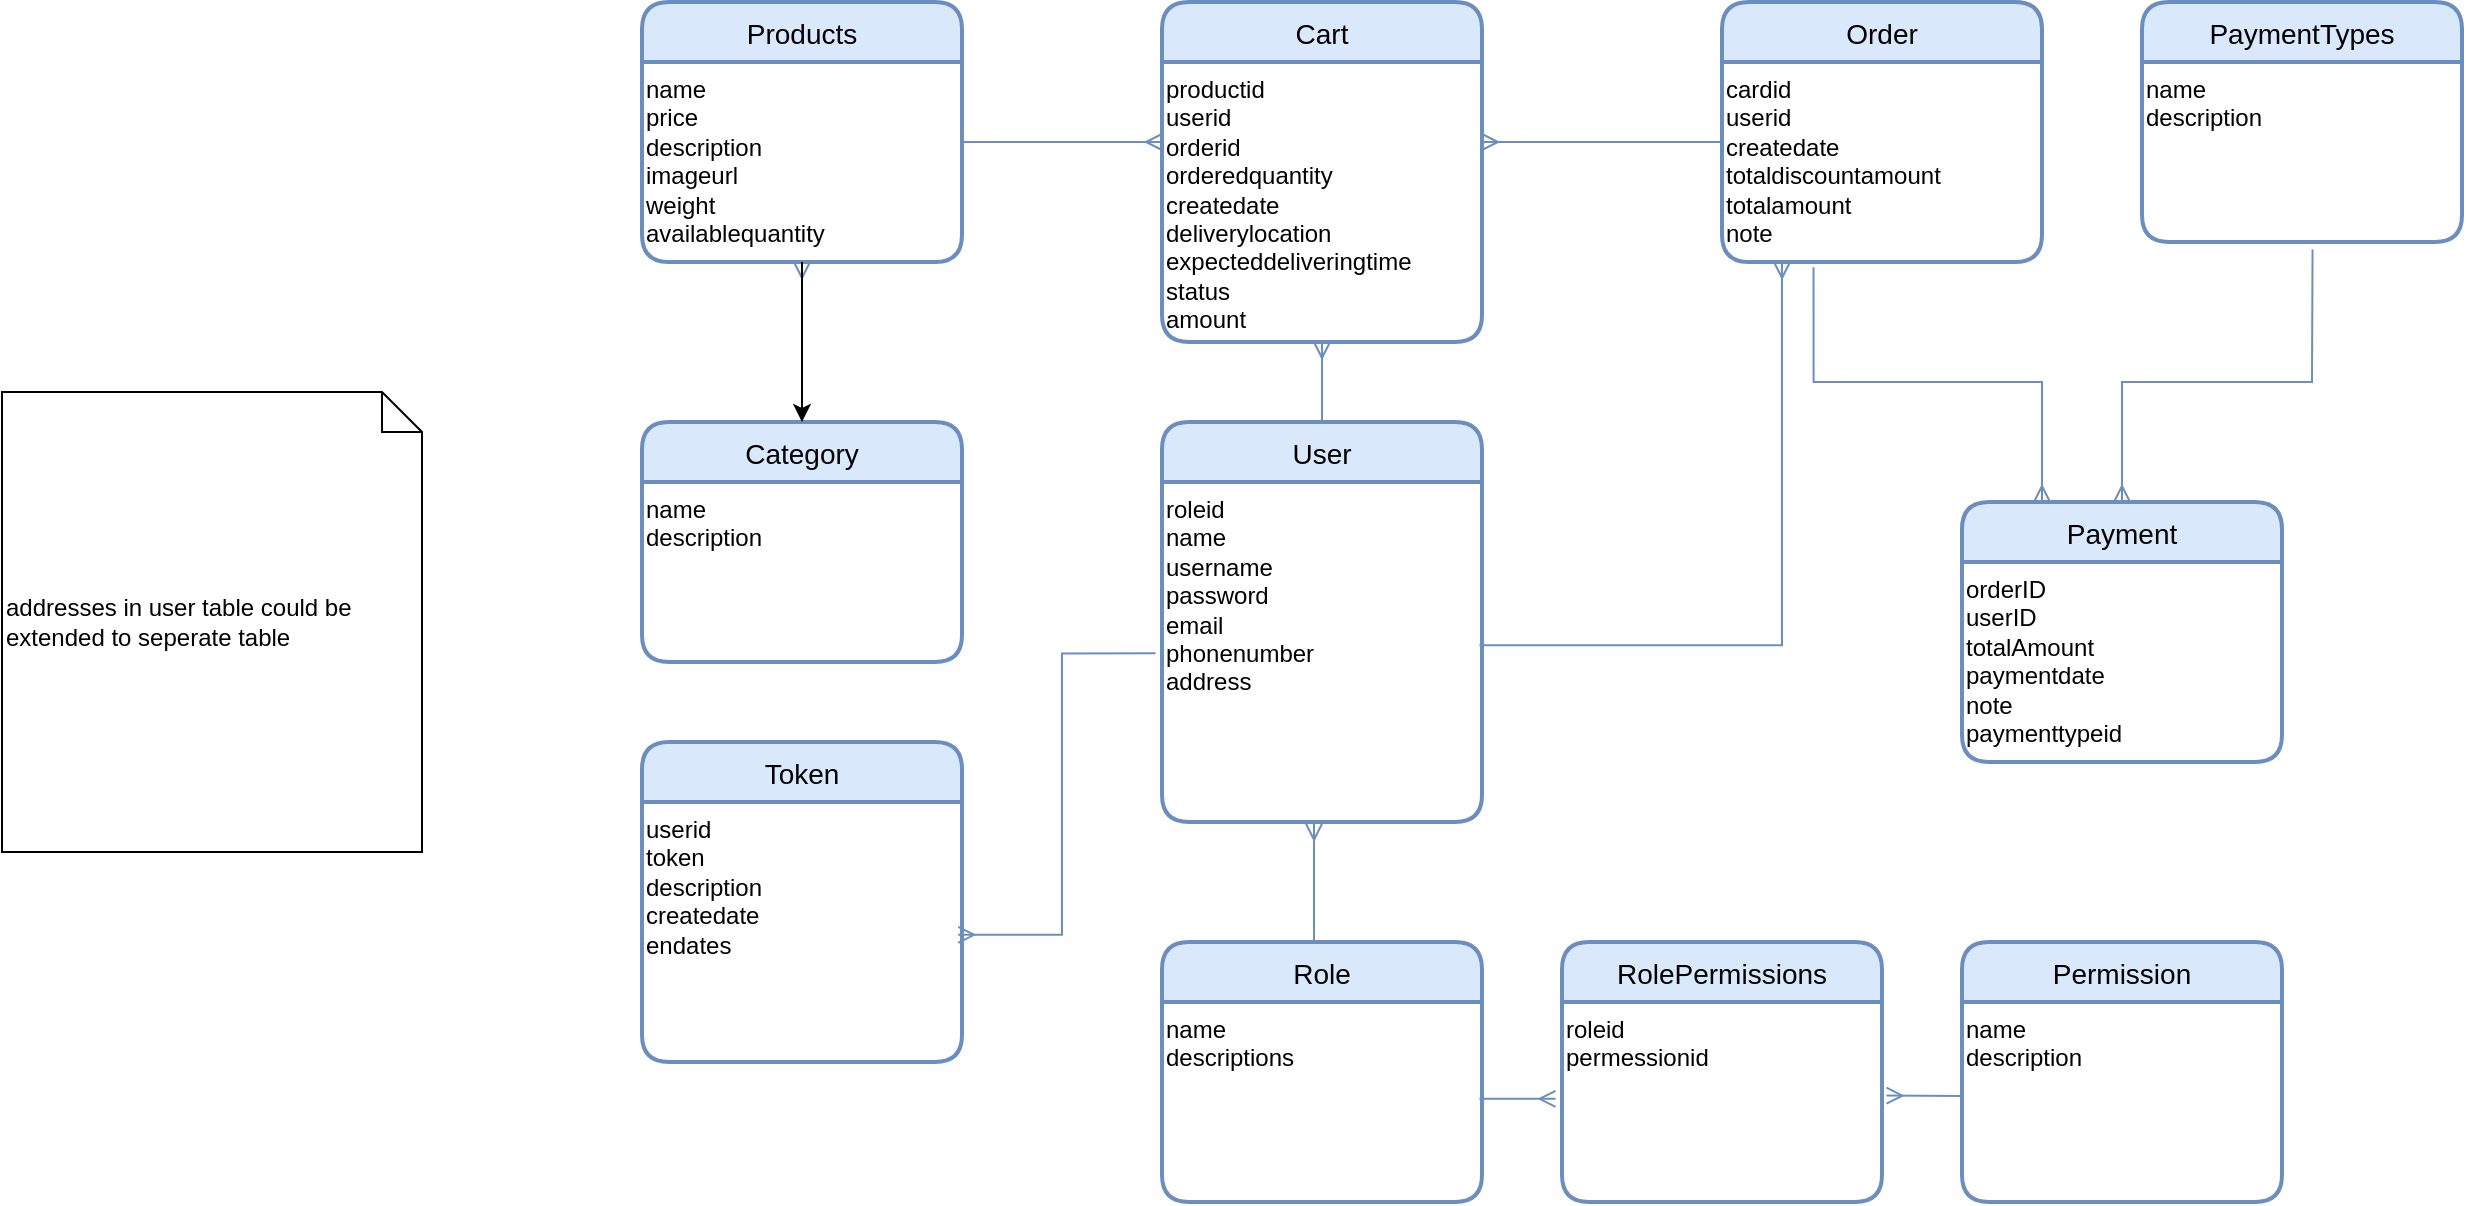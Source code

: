 <mxfile version="21.7.5" type="device">
  <diagram name="Page-1" id="efa7a0a1-bf9b-a30e-e6df-94a7791c09e9">
    <mxGraphModel dx="2847" dy="612" grid="1" gridSize="10" guides="1" tooltips="1" connect="1" arrows="1" fold="1" page="1" pageScale="1" pageWidth="826" pageHeight="1169" background="none" math="0" shadow="0">
      <root>
        <mxCell id="0" />
        <mxCell id="1" parent="0" />
        <mxCell id="02wVrcLedgZYj7KOv3-K-115" value="Products" style="swimlane;childLayout=stackLayout;horizontal=1;startSize=30;horizontalStack=0;rounded=1;fontSize=14;fontStyle=0;strokeWidth=2;resizeParent=0;resizeLast=1;shadow=0;dashed=0;align=center;fillColor=#dae8fc;strokeColor=#6c8ebf;verticalAlign=middle;" parent="1" vertex="1">
          <mxGeometry x="-520" y="360" width="160" height="130" as="geometry" />
        </mxCell>
        <mxCell id="02wVrcLedgZYj7KOv3-K-116" value="name&lt;br&gt;price&lt;br&gt;description&lt;br&gt;imageurl&lt;br&gt;weight&lt;br&gt;availablequantity" style="text;html=1;align=left;verticalAlign=top;resizable=0;points=[];autosize=1;strokeColor=none;fillColor=none;" parent="02wVrcLedgZYj7KOv3-K-115" vertex="1">
          <mxGeometry y="30" width="160" height="100" as="geometry" />
        </mxCell>
        <mxCell id="02wVrcLedgZYj7KOv3-K-117" value="Order" style="swimlane;childLayout=stackLayout;horizontal=1;startSize=30;horizontalStack=0;rounded=1;fontSize=14;fontStyle=0;strokeWidth=2;resizeParent=0;resizeLast=1;shadow=0;dashed=0;align=center;fillColor=#dae8fc;strokeColor=#6c8ebf;" parent="1" vertex="1">
          <mxGeometry x="20" y="360" width="160" height="130" as="geometry" />
        </mxCell>
        <mxCell id="02wVrcLedgZYj7KOv3-K-118" value="cardid&lt;br&gt;userid&lt;br&gt;createdate&lt;br&gt;totaldiscountamount&lt;br&gt;totalamount&lt;br&gt;note" style="text;html=1;align=left;verticalAlign=top;resizable=0;points=[];autosize=1;strokeColor=none;fillColor=none;" parent="02wVrcLedgZYj7KOv3-K-117" vertex="1">
          <mxGeometry y="30" width="160" height="100" as="geometry" />
        </mxCell>
        <mxCell id="02wVrcLedgZYj7KOv3-K-119" value="User" style="swimlane;childLayout=stackLayout;horizontal=1;startSize=30;horizontalStack=0;rounded=1;fontSize=14;fontStyle=0;strokeWidth=2;resizeParent=0;resizeLast=1;shadow=0;dashed=0;align=center;fillColor=#dae8fc;strokeColor=#6c8ebf;" parent="1" vertex="1">
          <mxGeometry x="-260" y="570" width="160" height="200" as="geometry" />
        </mxCell>
        <mxCell id="02wVrcLedgZYj7KOv3-K-120" value="roleid&lt;br&gt;name&lt;br&gt;username&lt;br&gt;password&lt;br&gt;email&lt;br&gt;phonenumber&lt;br&gt;address" style="text;html=1;align=left;verticalAlign=top;resizable=0;points=[];autosize=1;strokeColor=none;fillColor=none;" parent="02wVrcLedgZYj7KOv3-K-119" vertex="1">
          <mxGeometry y="30" width="160" height="170" as="geometry" />
        </mxCell>
        <mxCell id="02wVrcLedgZYj7KOv3-K-121" value="Category" style="swimlane;childLayout=stackLayout;horizontal=1;startSize=30;horizontalStack=0;rounded=1;fontSize=14;fontStyle=0;strokeWidth=2;resizeParent=0;resizeLast=1;shadow=0;dashed=0;align=center;fillColor=#dae8fc;strokeColor=#6c8ebf;" parent="1" vertex="1">
          <mxGeometry x="-520" y="570" width="160" height="120" as="geometry" />
        </mxCell>
        <mxCell id="02wVrcLedgZYj7KOv3-K-122" value="name&lt;br&gt;description&amp;nbsp;" style="text;html=1;align=left;verticalAlign=top;resizable=0;points=[];autosize=1;strokeColor=none;fillColor=none;" parent="02wVrcLedgZYj7KOv3-K-121" vertex="1">
          <mxGeometry y="30" width="160" height="90" as="geometry" />
        </mxCell>
        <mxCell id="02wVrcLedgZYj7KOv3-K-125" value="" style="fontSize=12;html=1;endArrow=ERmany;rounded=0;exitX=0.5;exitY=0;exitDx=0;exitDy=0;fillColor=#dae8fc;strokeColor=#6c8ebf;" parent="1" source="02wVrcLedgZYj7KOv3-K-121" edge="1">
          <mxGeometry width="100" height="100" relative="1" as="geometry">
            <mxPoint x="-150" y="490" as="sourcePoint" />
            <mxPoint x="-440" y="490" as="targetPoint" />
          </mxGeometry>
        </mxCell>
        <mxCell id="02wVrcLedgZYj7KOv3-K-126" value="" style="fontSize=12;html=1;endArrow=ERmany;rounded=0;fillColor=#dae8fc;strokeColor=#6c8ebf;" parent="1" edge="1">
          <mxGeometry width="100" height="100" relative="1" as="geometry">
            <mxPoint x="-360" y="430" as="sourcePoint" />
            <mxPoint x="-260" y="430" as="targetPoint" />
            <Array as="points">
              <mxPoint x="-310" y="430" />
            </Array>
          </mxGeometry>
        </mxCell>
        <mxCell id="02wVrcLedgZYj7KOv3-K-127" value="Cart" style="swimlane;childLayout=stackLayout;horizontal=1;startSize=30;horizontalStack=0;rounded=1;fontSize=14;fontStyle=0;strokeWidth=2;resizeParent=0;resizeLast=1;shadow=0;dashed=0;align=center;fillColor=#dae8fc;strokeColor=#6c8ebf;" parent="1" vertex="1">
          <mxGeometry x="-260" y="360" width="160" height="170" as="geometry">
            <mxRectangle x="260" y="250" width="60" height="30" as="alternateBounds" />
          </mxGeometry>
        </mxCell>
        <mxCell id="02wVrcLedgZYj7KOv3-K-128" value="productid&lt;br&gt;userid&lt;br&gt;orderid&lt;br&gt;orderedquantity&lt;br&gt;createdate&lt;br&gt;deliverylocation&lt;br&gt;expecteddeliveringtime&lt;br&gt;status&lt;br&gt;amount" style="text;html=1;align=left;verticalAlign=top;resizable=0;points=[];autosize=1;strokeColor=none;fillColor=none;" parent="02wVrcLedgZYj7KOv3-K-127" vertex="1">
          <mxGeometry y="30" width="160" height="140" as="geometry" />
        </mxCell>
        <mxCell id="02wVrcLedgZYj7KOv3-K-129" value="" style="fontSize=12;html=1;endArrow=ERmany;rounded=0;entryX=0.5;entryY=1;entryDx=0;entryDy=0;fillColor=#dae8fc;strokeColor=#6c8ebf;" parent="1" target="02wVrcLedgZYj7KOv3-K-127" edge="1">
          <mxGeometry width="100" height="100" relative="1" as="geometry">
            <mxPoint x="-180" y="570" as="sourcePoint" />
            <mxPoint x="-250" y="440" as="targetPoint" />
          </mxGeometry>
        </mxCell>
        <mxCell id="02wVrcLedgZYj7KOv3-K-130" value="" style="fontSize=12;html=1;endArrow=ERmany;rounded=0;fillColor=#dae8fc;strokeColor=#6c8ebf;" parent="1" edge="1">
          <mxGeometry width="100" height="100" relative="1" as="geometry">
            <mxPoint x="20" y="430" as="sourcePoint" />
            <mxPoint x="-100" y="430" as="targetPoint" />
          </mxGeometry>
        </mxCell>
        <mxCell id="02wVrcLedgZYj7KOv3-K-135" value="Role" style="swimlane;childLayout=stackLayout;horizontal=1;startSize=30;horizontalStack=0;rounded=1;fontSize=14;fontStyle=0;strokeWidth=2;resizeParent=0;resizeLast=1;shadow=0;dashed=0;align=center;fillColor=#dae8fc;strokeColor=#6c8ebf;" parent="1" vertex="1">
          <mxGeometry x="-260" y="830" width="160" height="130" as="geometry" />
        </mxCell>
        <mxCell id="02wVrcLedgZYj7KOv3-K-136" value="name&lt;br&gt;descriptions" style="text;html=1;align=left;verticalAlign=top;resizable=0;points=[];autosize=1;strokeColor=none;fillColor=none;" parent="02wVrcLedgZYj7KOv3-K-135" vertex="1">
          <mxGeometry y="30" width="160" height="100" as="geometry" />
        </mxCell>
        <mxCell id="02wVrcLedgZYj7KOv3-K-137" value="" style="fontSize=12;html=1;endArrow=ERmany;rounded=0;entryX=0.475;entryY=1.005;entryDx=0;entryDy=0;fillColor=#dae8fc;strokeColor=#6c8ebf;entryPerimeter=0;exitX=0.475;exitY=0;exitDx=0;exitDy=0;exitPerimeter=0;" parent="1" source="02wVrcLedgZYj7KOv3-K-135" target="02wVrcLedgZYj7KOv3-K-120" edge="1">
          <mxGeometry width="100" height="100" relative="1" as="geometry">
            <mxPoint x="-60" y="790" as="sourcePoint" />
            <mxPoint x="-180" y="830" as="targetPoint" />
          </mxGeometry>
        </mxCell>
        <mxCell id="02wVrcLedgZYj7KOv3-K-139" value="" style="fontSize=12;html=1;endArrow=ERmany;rounded=0;fillColor=#dae8fc;strokeColor=#6c8ebf;exitX=0.992;exitY=0.48;exitDx=0;exitDy=0;exitPerimeter=0;edgeStyle=orthogonalEdgeStyle;" parent="1" source="02wVrcLedgZYj7KOv3-K-120" edge="1">
          <mxGeometry width="100" height="100" relative="1" as="geometry">
            <mxPoint x="-170" y="580" as="sourcePoint" />
            <mxPoint x="50" y="490" as="targetPoint" />
            <Array as="points">
              <mxPoint x="50" y="682" />
              <mxPoint x="50" y="490" />
            </Array>
          </mxGeometry>
        </mxCell>
        <mxCell id="3_io0ztxsjuirZ4Rz9am-1" value="Permission" style="swimlane;childLayout=stackLayout;horizontal=1;startSize=30;horizontalStack=0;rounded=1;fontSize=14;fontStyle=0;strokeWidth=2;resizeParent=0;resizeLast=1;shadow=0;dashed=0;align=center;fillColor=#dae8fc;strokeColor=#6c8ebf;" parent="1" vertex="1">
          <mxGeometry x="140" y="830" width="160" height="130" as="geometry" />
        </mxCell>
        <mxCell id="3_io0ztxsjuirZ4Rz9am-2" value="name&lt;br&gt;description" style="text;html=1;align=left;verticalAlign=top;resizable=0;points=[];autosize=1;strokeColor=none;fillColor=none;" parent="3_io0ztxsjuirZ4Rz9am-1" vertex="1">
          <mxGeometry y="30" width="160" height="100" as="geometry" />
        </mxCell>
        <mxCell id="3_io0ztxsjuirZ4Rz9am-6" value="Token" style="swimlane;childLayout=stackLayout;horizontal=1;startSize=30;horizontalStack=0;rounded=1;fontSize=14;fontStyle=0;strokeWidth=2;resizeParent=0;resizeLast=1;shadow=0;dashed=0;align=center;fillColor=#dae8fc;strokeColor=#6c8ebf;" parent="1" vertex="1">
          <mxGeometry x="-520" y="730" width="160" height="160" as="geometry" />
        </mxCell>
        <mxCell id="3_io0ztxsjuirZ4Rz9am-7" value="userid&lt;br&gt;token&lt;br&gt;description&lt;br&gt;createdate&lt;br&gt;endates" style="text;html=1;align=left;verticalAlign=top;resizable=0;points=[];autosize=1;strokeColor=none;fillColor=none;" parent="3_io0ztxsjuirZ4Rz9am-6" vertex="1">
          <mxGeometry y="30" width="160" height="130" as="geometry" />
        </mxCell>
        <mxCell id="xhY5P46MdhacFReFAJq9-1" value="" style="edgeStyle=orthogonalEdgeStyle;rounded=0;orthogonalLoop=1;jettySize=auto;html=1;" edge="1" parent="1" source="02wVrcLedgZYj7KOv3-K-116" target="02wVrcLedgZYj7KOv3-K-121">
          <mxGeometry relative="1" as="geometry" />
        </mxCell>
        <mxCell id="xhY5P46MdhacFReFAJq9-2" value="PaymentTypes" style="swimlane;childLayout=stackLayout;horizontal=1;startSize=30;horizontalStack=0;rounded=1;fontSize=14;fontStyle=0;strokeWidth=2;resizeParent=0;resizeLast=1;shadow=0;dashed=0;align=center;fillColor=#dae8fc;strokeColor=#6c8ebf;" vertex="1" parent="1">
          <mxGeometry x="230" y="360" width="160" height="120" as="geometry" />
        </mxCell>
        <mxCell id="xhY5P46MdhacFReFAJq9-3" value="name&lt;br&gt;description" style="text;html=1;align=left;verticalAlign=top;resizable=0;points=[];autosize=1;strokeColor=none;fillColor=none;" vertex="1" parent="xhY5P46MdhacFReFAJq9-2">
          <mxGeometry y="30" width="160" height="90" as="geometry" />
        </mxCell>
        <mxCell id="xhY5P46MdhacFReFAJq9-4" value="" style="fontSize=12;html=1;endArrow=ERmany;rounded=0;fillColor=#dae8fc;strokeColor=#6c8ebf;exitX=0.533;exitY=1.041;exitDx=0;exitDy=0;exitPerimeter=0;" edge="1" parent="1" source="xhY5P46MdhacFReFAJq9-3" target="xhY5P46MdhacFReFAJq9-5">
          <mxGeometry width="100" height="100" relative="1" as="geometry">
            <mxPoint x="30" y="440" as="sourcePoint" />
            <mxPoint x="-90" y="440" as="targetPoint" />
            <Array as="points">
              <mxPoint x="315" y="550" />
              <mxPoint x="220" y="550" />
            </Array>
          </mxGeometry>
        </mxCell>
        <mxCell id="xhY5P46MdhacFReFAJq9-5" value="Payment" style="swimlane;childLayout=stackLayout;horizontal=1;startSize=30;horizontalStack=0;rounded=1;fontSize=14;fontStyle=0;strokeWidth=2;resizeParent=0;resizeLast=1;shadow=0;dashed=0;align=center;fillColor=#dae8fc;strokeColor=#6c8ebf;" vertex="1" parent="1">
          <mxGeometry x="140" y="610" width="160" height="130" as="geometry" />
        </mxCell>
        <mxCell id="xhY5P46MdhacFReFAJq9-6" value="orderID&lt;br&gt;userID&lt;br&gt;totalAmount&lt;br&gt;paymentdate&lt;br&gt;note&lt;br&gt;paymenttypeid" style="text;html=1;align=left;verticalAlign=top;resizable=0;points=[];autosize=1;strokeColor=none;fillColor=none;" vertex="1" parent="xhY5P46MdhacFReFAJq9-5">
          <mxGeometry y="30" width="160" height="100" as="geometry" />
        </mxCell>
        <mxCell id="xhY5P46MdhacFReFAJq9-7" value="" style="fontSize=12;html=1;endArrow=ERmany;rounded=0;fillColor=#dae8fc;strokeColor=#6c8ebf;exitX=0.286;exitY=1.026;exitDx=0;exitDy=0;exitPerimeter=0;entryX=0.25;entryY=0;entryDx=0;entryDy=0;edgeStyle=orthogonalEdgeStyle;" edge="1" parent="1" source="02wVrcLedgZYj7KOv3-K-118" target="xhY5P46MdhacFReFAJq9-5">
          <mxGeometry width="100" height="100" relative="1" as="geometry">
            <mxPoint x="30" y="440" as="sourcePoint" />
            <mxPoint x="66" y="720" as="targetPoint" />
          </mxGeometry>
        </mxCell>
        <mxCell id="xhY5P46MdhacFReFAJq9-8" value="" style="fontSize=12;html=1;endArrow=ERmany;rounded=0;entryX=0.988;entryY=0.511;entryDx=0;entryDy=0;fillColor=#dae8fc;strokeColor=#6c8ebf;exitX=-0.02;exitY=0.504;exitDx=0;exitDy=0;exitPerimeter=0;entryPerimeter=0;edgeStyle=orthogonalEdgeStyle;" edge="1" parent="1" source="02wVrcLedgZYj7KOv3-K-120" target="3_io0ztxsjuirZ4Rz9am-7">
          <mxGeometry width="100" height="100" relative="1" as="geometry">
            <mxPoint x="-170" y="580" as="sourcePoint" />
            <mxPoint x="-170" y="540" as="targetPoint" />
          </mxGeometry>
        </mxCell>
        <mxCell id="xhY5P46MdhacFReFAJq9-9" value="RolePermissions" style="swimlane;childLayout=stackLayout;horizontal=1;startSize=30;horizontalStack=0;rounded=1;fontSize=14;fontStyle=0;strokeWidth=2;resizeParent=0;resizeLast=1;shadow=0;dashed=0;align=center;fillColor=#dae8fc;strokeColor=#6c8ebf;" vertex="1" parent="1">
          <mxGeometry x="-60" y="830" width="160" height="130" as="geometry" />
        </mxCell>
        <mxCell id="xhY5P46MdhacFReFAJq9-10" value="roleid&lt;br&gt;permessionid" style="text;html=1;align=left;verticalAlign=top;resizable=0;points=[];autosize=1;strokeColor=none;fillColor=none;" vertex="1" parent="xhY5P46MdhacFReFAJq9-9">
          <mxGeometry y="30" width="160" height="100" as="geometry" />
        </mxCell>
        <mxCell id="xhY5P46MdhacFReFAJq9-11" value="" style="fontSize=12;html=1;endArrow=ERmany;rounded=0;fillColor=#dae8fc;strokeColor=#6c8ebf;entryX=-0.02;entryY=0.484;entryDx=0;entryDy=0;entryPerimeter=0;exitX=0.992;exitY=0.484;exitDx=0;exitDy=0;exitPerimeter=0;" edge="1" parent="1" source="02wVrcLedgZYj7KOv3-K-136" target="xhY5P46MdhacFReFAJq9-10">
          <mxGeometry width="100" height="100" relative="1" as="geometry">
            <mxPoint x="100" y="770" as="sourcePoint" />
            <mxPoint x="-20" y="770" as="targetPoint" />
          </mxGeometry>
        </mxCell>
        <mxCell id="xhY5P46MdhacFReFAJq9-13" value="addresses in user table could be extended to seperate table" style="shape=note;size=20;whiteSpace=wrap;html=1;align=left;" vertex="1" parent="1">
          <mxGeometry x="-840" y="555" width="210" height="230" as="geometry" />
        </mxCell>
        <mxCell id="xhY5P46MdhacFReFAJq9-12" value="" style="fontSize=12;html=1;endArrow=ERmany;rounded=0;fillColor=#dae8fc;strokeColor=#6c8ebf;entryX=1.014;entryY=0.468;entryDx=0;entryDy=0;entryPerimeter=0;" edge="1" parent="1" target="xhY5P46MdhacFReFAJq9-10">
          <mxGeometry width="100" height="100" relative="1" as="geometry">
            <mxPoint x="140" y="907" as="sourcePoint" />
            <mxPoint x="30" y="940" as="targetPoint" />
          </mxGeometry>
        </mxCell>
      </root>
    </mxGraphModel>
  </diagram>
</mxfile>
